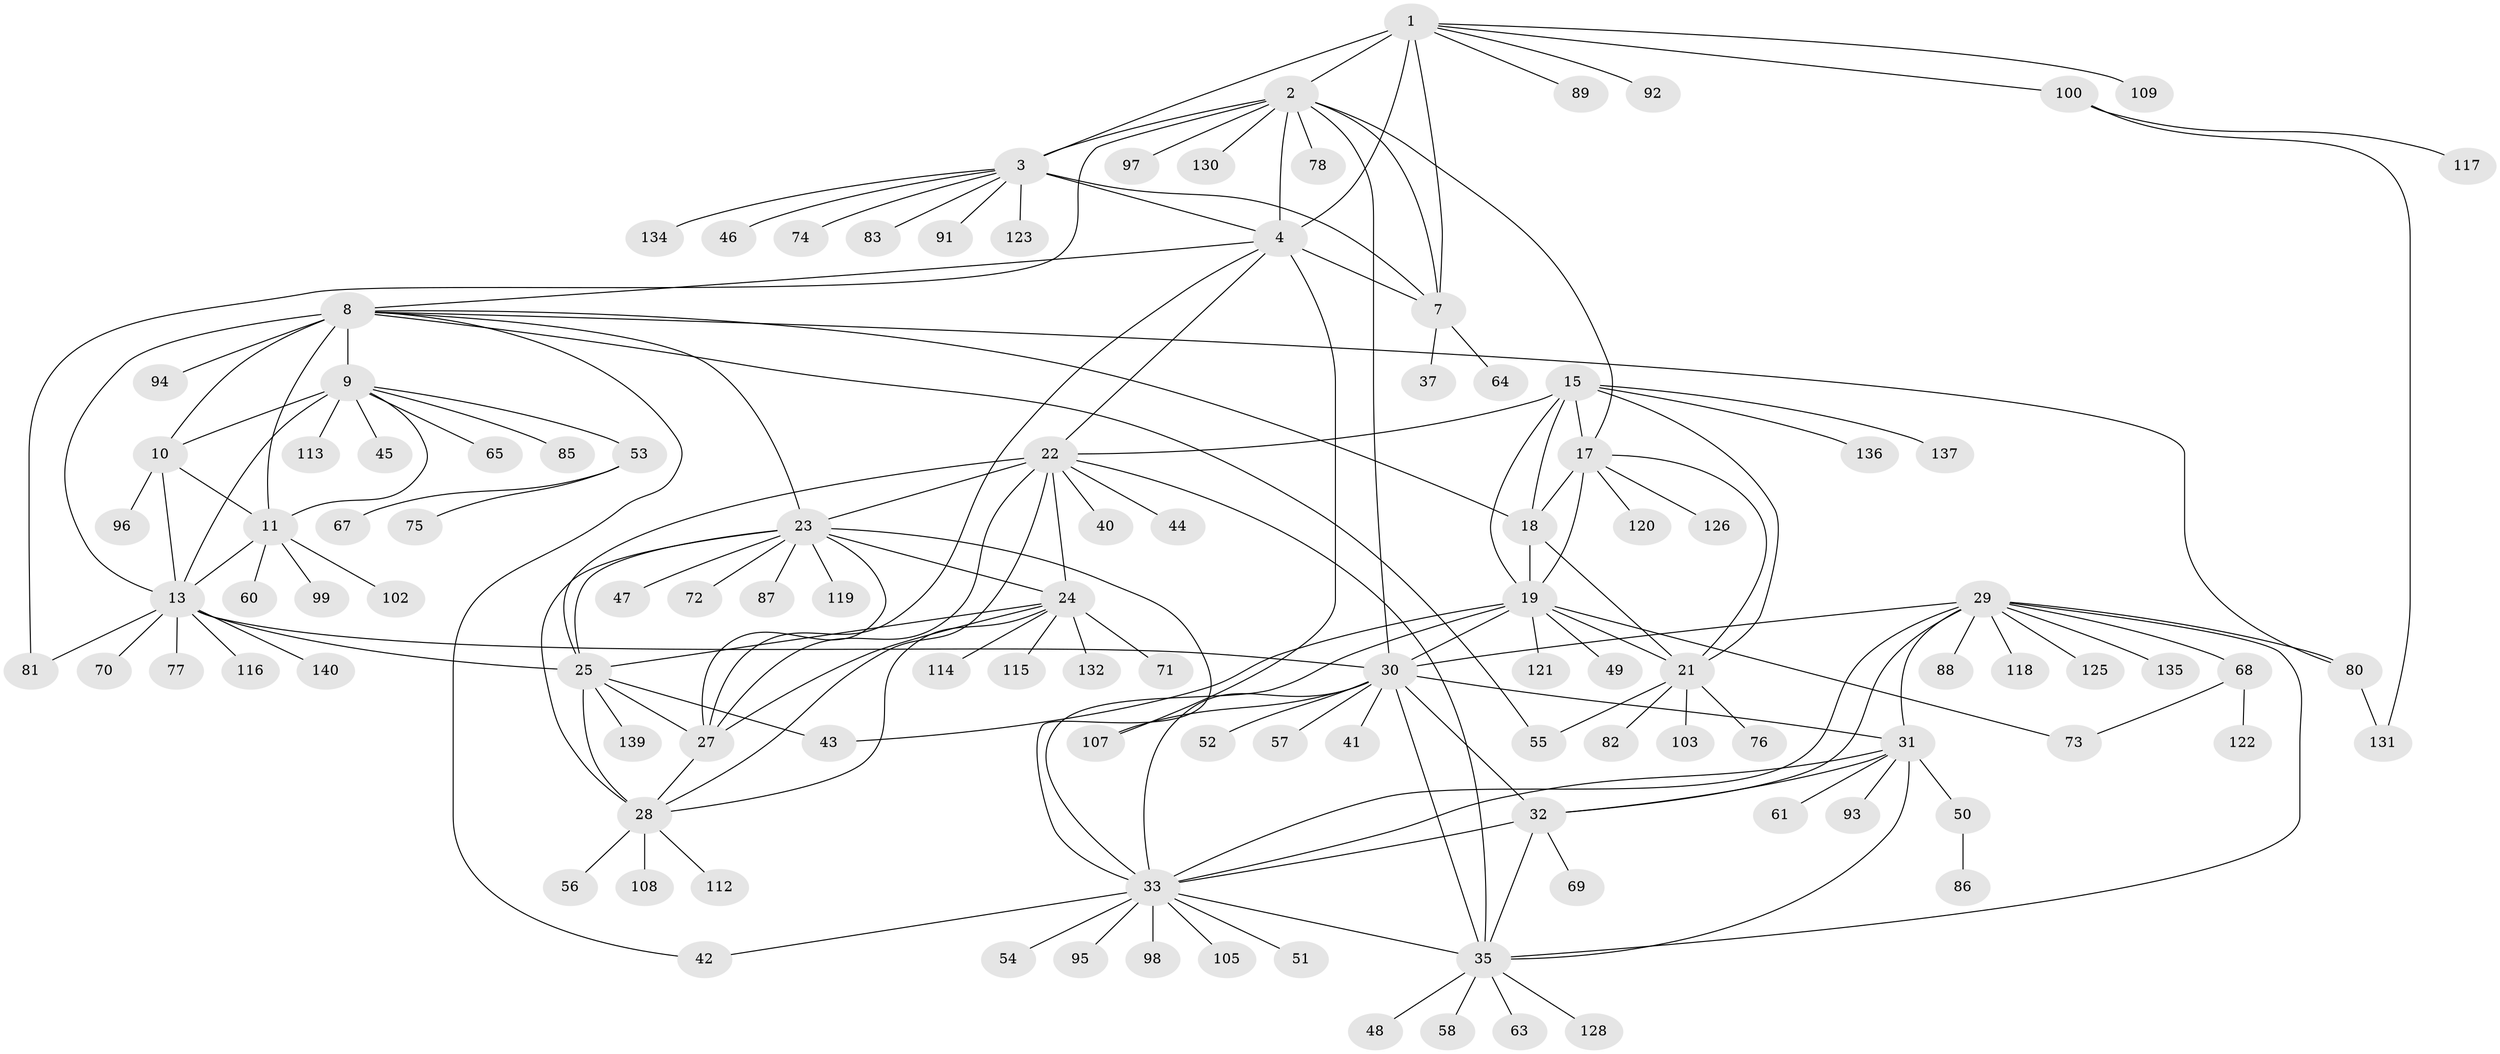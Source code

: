 // original degree distribution, {9: 0.05714285714285714, 12: 0.02142857142857143, 6: 0.007142857142857143, 11: 0.03571428571428571, 7: 0.02857142857142857, 13: 0.007142857142857143, 8: 0.05, 10: 0.03571428571428571, 14: 0.007142857142857143, 4: 0.014285714285714285, 1: 0.6, 2: 0.10714285714285714, 3: 0.02857142857142857}
// Generated by graph-tools (version 1.1) at 2025/42/03/06/25 10:42:09]
// undirected, 113 vertices, 168 edges
graph export_dot {
graph [start="1"]
  node [color=gray90,style=filled];
  1 [super="+5"];
  2;
  3 [super="+6"];
  4 [super="+84"];
  7 [super="+106"];
  8 [super="+133"];
  9 [super="+12"];
  10;
  11;
  13 [super="+14"];
  15 [super="+16"];
  17 [super="+66"];
  18 [super="+101"];
  19 [super="+20"];
  21 [super="+124"];
  22 [super="+59"];
  23 [super="+26"];
  24 [super="+36"];
  25 [super="+39"];
  27 [super="+104"];
  28 [super="+62"];
  29 [super="+38"];
  30 [super="+34"];
  31 [super="+138"];
  32;
  33 [super="+111"];
  35 [super="+127"];
  37;
  40;
  41;
  42;
  43 [super="+79"];
  44;
  45;
  46;
  47;
  48;
  49;
  50;
  51;
  52;
  53 [super="+90"];
  54;
  55;
  56;
  57;
  58;
  60;
  61;
  63;
  64;
  65;
  67;
  68;
  69;
  70;
  71;
  72;
  73 [super="+110"];
  74 [super="+129"];
  75;
  76;
  77;
  78;
  80;
  81;
  82;
  83;
  85;
  86;
  87;
  88;
  89;
  91;
  92;
  93;
  94;
  95;
  96;
  97;
  98;
  99;
  100;
  102;
  103;
  105;
  107;
  108;
  109;
  112;
  113;
  114;
  115;
  116;
  117;
  118;
  119;
  120;
  121;
  122;
  123;
  125;
  126;
  128;
  130;
  131;
  132;
  134;
  135;
  136;
  137;
  139;
  140;
  1 -- 2 [weight=2];
  1 -- 3 [weight=4];
  1 -- 4 [weight=2];
  1 -- 7 [weight=2];
  1 -- 89;
  1 -- 100;
  1 -- 109;
  1 -- 92;
  2 -- 3 [weight=2];
  2 -- 4;
  2 -- 7;
  2 -- 17;
  2 -- 30;
  2 -- 78;
  2 -- 81;
  2 -- 97;
  2 -- 130;
  3 -- 4 [weight=2];
  3 -- 7 [weight=2];
  3 -- 134;
  3 -- 74;
  3 -- 91;
  3 -- 46;
  3 -- 83;
  3 -- 123;
  4 -- 7;
  4 -- 8;
  4 -- 27;
  4 -- 107;
  4 -- 22;
  7 -- 37;
  7 -- 64;
  8 -- 9 [weight=2];
  8 -- 10;
  8 -- 11;
  8 -- 13 [weight=2];
  8 -- 18;
  8 -- 42;
  8 -- 55;
  8 -- 80;
  8 -- 94;
  8 -- 23;
  9 -- 10 [weight=2];
  9 -- 11 [weight=2];
  9 -- 13 [weight=4];
  9 -- 45;
  9 -- 65;
  9 -- 113;
  9 -- 53;
  9 -- 85;
  10 -- 11;
  10 -- 13 [weight=2];
  10 -- 96;
  11 -- 13 [weight=2];
  11 -- 60;
  11 -- 99;
  11 -- 102;
  13 -- 25;
  13 -- 77;
  13 -- 81;
  13 -- 140;
  13 -- 116;
  13 -- 70;
  13 -- 30;
  15 -- 17 [weight=2];
  15 -- 18 [weight=2];
  15 -- 19 [weight=4];
  15 -- 21 [weight=2];
  15 -- 136;
  15 -- 137;
  15 -- 22;
  17 -- 18;
  17 -- 19 [weight=2];
  17 -- 21;
  17 -- 120;
  17 -- 126;
  18 -- 19 [weight=2];
  18 -- 21;
  19 -- 21 [weight=2];
  19 -- 30;
  19 -- 43;
  19 -- 49;
  19 -- 121;
  19 -- 33;
  19 -- 73;
  21 -- 55;
  21 -- 76;
  21 -- 82;
  21 -- 103;
  22 -- 23 [weight=2];
  22 -- 24;
  22 -- 25;
  22 -- 27;
  22 -- 28;
  22 -- 40;
  22 -- 44;
  22 -- 35;
  23 -- 24 [weight=2];
  23 -- 25 [weight=2];
  23 -- 27 [weight=2];
  23 -- 28 [weight=2];
  23 -- 33;
  23 -- 47;
  23 -- 72;
  23 -- 119;
  23 -- 87;
  24 -- 25;
  24 -- 27;
  24 -- 28;
  24 -- 115;
  24 -- 114;
  24 -- 132;
  24 -- 71;
  25 -- 27;
  25 -- 28;
  25 -- 43;
  25 -- 139;
  27 -- 28;
  28 -- 56;
  28 -- 112;
  28 -- 108;
  29 -- 30 [weight=2];
  29 -- 31;
  29 -- 32;
  29 -- 33;
  29 -- 35;
  29 -- 68;
  29 -- 80;
  29 -- 118;
  29 -- 125;
  29 -- 135;
  29 -- 88;
  30 -- 31 [weight=2];
  30 -- 32 [weight=2];
  30 -- 33 [weight=2];
  30 -- 35 [weight=2];
  30 -- 41;
  30 -- 57;
  30 -- 107;
  30 -- 52;
  31 -- 32;
  31 -- 33;
  31 -- 35;
  31 -- 50;
  31 -- 61;
  31 -- 93;
  32 -- 33;
  32 -- 35;
  32 -- 69;
  33 -- 35;
  33 -- 42;
  33 -- 51;
  33 -- 54;
  33 -- 95;
  33 -- 98;
  33 -- 105;
  35 -- 48;
  35 -- 58;
  35 -- 63;
  35 -- 128;
  50 -- 86;
  53 -- 67;
  53 -- 75;
  68 -- 73;
  68 -- 122;
  80 -- 131;
  100 -- 117;
  100 -- 131;
}
